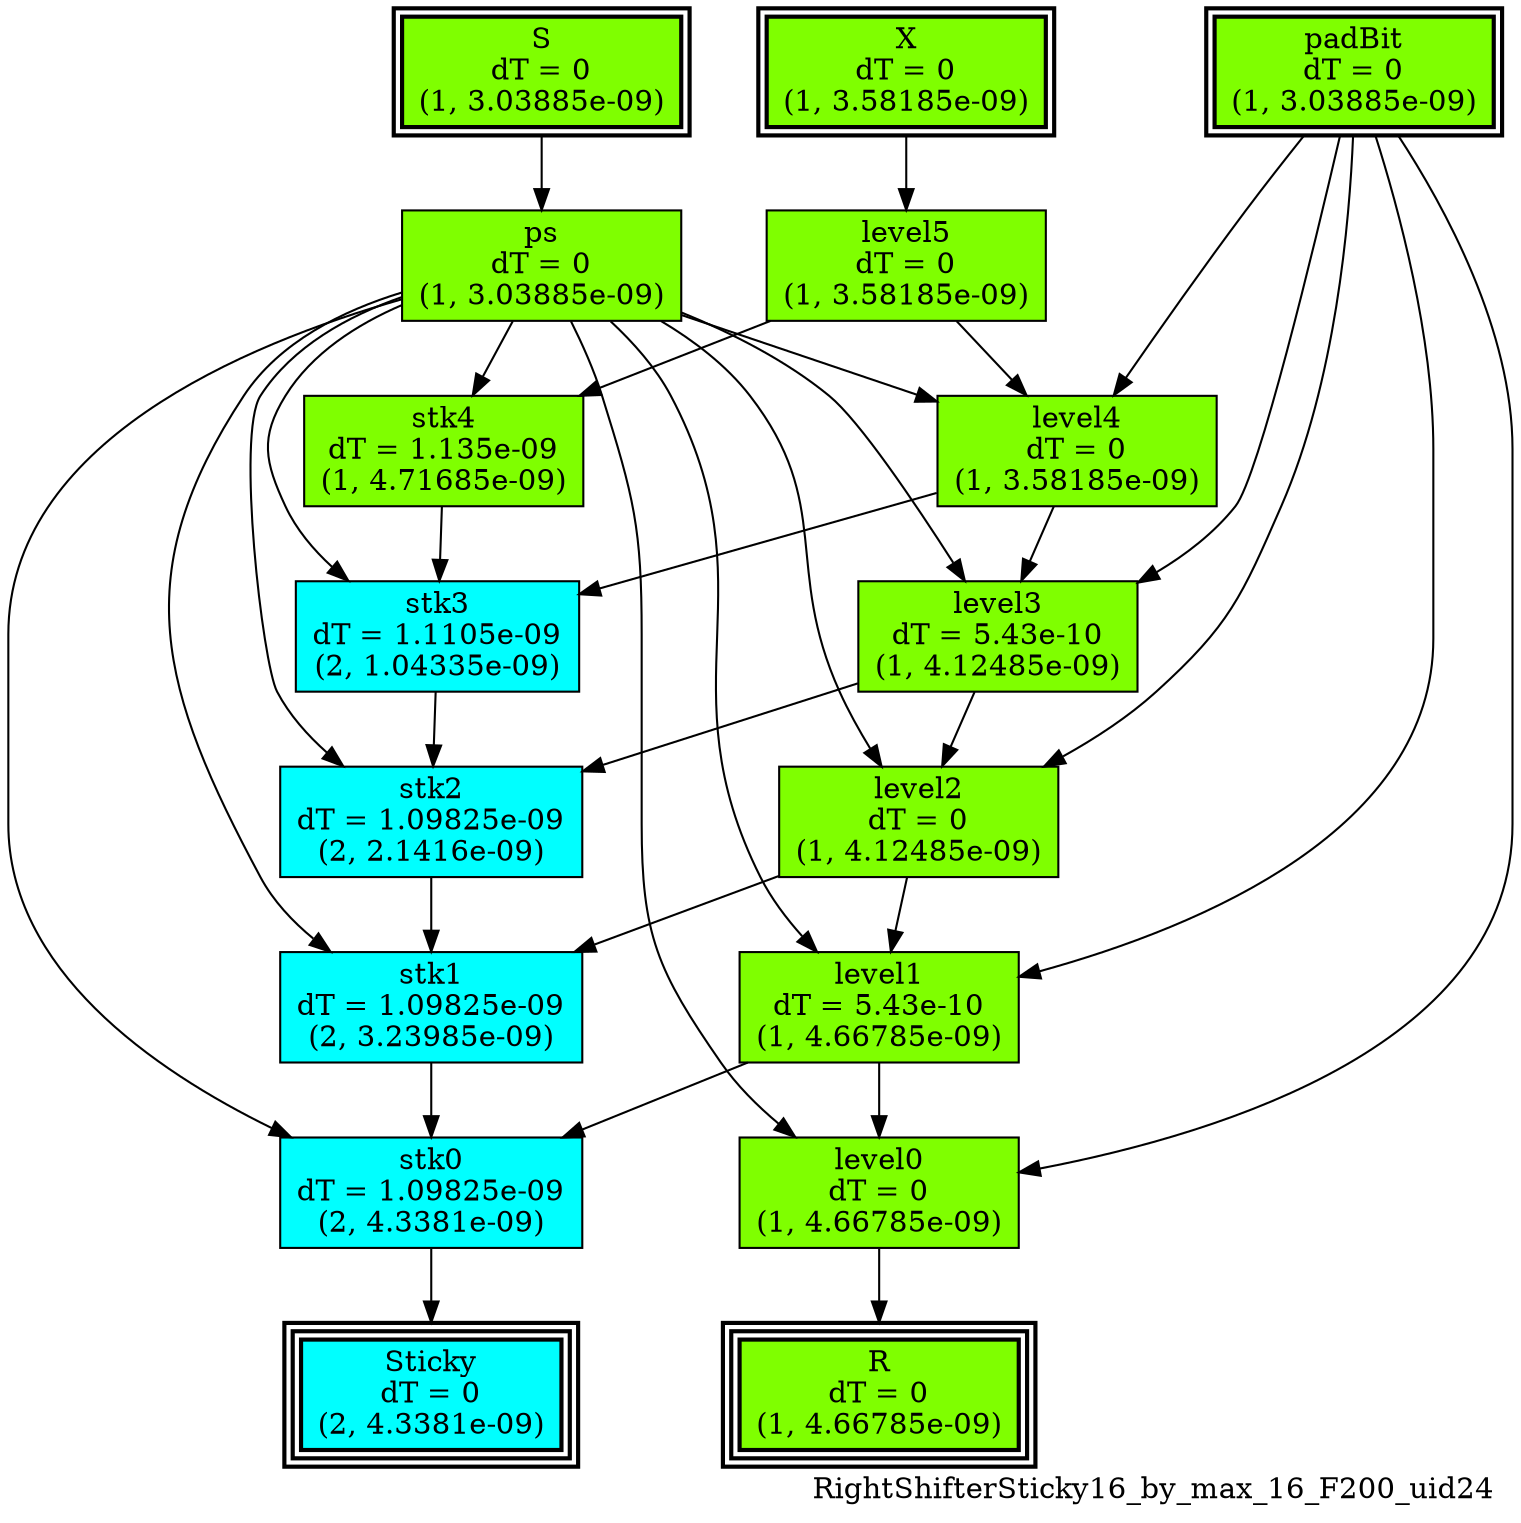 digraph RightShifterSticky16_by_max_16_F200_uid24
{
	//graph drawing options
	label=RightShifterSticky16_by_max_16_F200_uid24;
	labelloc=bottom;
	labeljust=right;
	ratio=auto;
	nodesep=0.25;
	ranksep=0.5;

	//input/output signals of operator RightShifterSticky16_by_max_16_F200_uid24
	X__RightShifterSticky16_by_max_16_F200_uid24 [ label="X\ndT = 0\n(1, 3.58185e-09)", shape=box, color=black, style="bold, filled", fillcolor=chartreuse, peripheries=2 ];
	S__RightShifterSticky16_by_max_16_F200_uid24 [ label="S\ndT = 0\n(1, 3.03885e-09)", shape=box, color=black, style="bold, filled", fillcolor=chartreuse, peripheries=2 ];
	padBit__RightShifterSticky16_by_max_16_F200_uid24 [ label="padBit\ndT = 0\n(1, 3.03885e-09)", shape=box, color=black, style="bold, filled", fillcolor=chartreuse, peripheries=2 ];
	R__RightShifterSticky16_by_max_16_F200_uid24 [ label="R\ndT = 0\n(1, 4.66785e-09)", shape=box, color=black, style="bold, filled", fillcolor=chartreuse, peripheries=3 ];
	Sticky__RightShifterSticky16_by_max_16_F200_uid24 [ label="Sticky\ndT = 0\n(2, 4.3381e-09)", shape=box, color=black, style="bold, filled", fillcolor=cyan, peripheries=3 ];
	{rank=same X__RightShifterSticky16_by_max_16_F200_uid24, S__RightShifterSticky16_by_max_16_F200_uid24, padBit__RightShifterSticky16_by_max_16_F200_uid24};
	{rank=same R__RightShifterSticky16_by_max_16_F200_uid24, Sticky__RightShifterSticky16_by_max_16_F200_uid24};
	//internal signals of operator RightShifterSticky16_by_max_16_F200_uid24
	ps__RightShifterSticky16_by_max_16_F200_uid24 [ label="ps\ndT = 0\n(1, 3.03885e-09)", shape=box, color=black, style=filled, fillcolor=chartreuse, peripheries=1 ];
	level5__RightShifterSticky16_by_max_16_F200_uid24 [ label="level5\ndT = 0\n(1, 3.58185e-09)", shape=box, color=black, style=filled, fillcolor=chartreuse, peripheries=1 ];
	stk4__RightShifterSticky16_by_max_16_F200_uid24 [ label="stk4\ndT = 1.135e-09\n(1, 4.71685e-09)", shape=box, color=black, style=filled, fillcolor=chartreuse, peripheries=1 ];
	level4__RightShifterSticky16_by_max_16_F200_uid24 [ label="level4\ndT = 0\n(1, 3.58185e-09)", shape=box, color=black, style=filled, fillcolor=chartreuse, peripheries=1 ];
	stk3__RightShifterSticky16_by_max_16_F200_uid24 [ label="stk3\ndT = 1.1105e-09\n(2, 1.04335e-09)", shape=box, color=black, style=filled, fillcolor=cyan, peripheries=1 ];
	level3__RightShifterSticky16_by_max_16_F200_uid24 [ label="level3\ndT = 5.43e-10\n(1, 4.12485e-09)", shape=box, color=black, style=filled, fillcolor=chartreuse, peripheries=1 ];
	stk2__RightShifterSticky16_by_max_16_F200_uid24 [ label="stk2\ndT = 1.09825e-09\n(2, 2.1416e-09)", shape=box, color=black, style=filled, fillcolor=cyan, peripheries=1 ];
	level2__RightShifterSticky16_by_max_16_F200_uid24 [ label="level2\ndT = 0\n(1, 4.12485e-09)", shape=box, color=black, style=filled, fillcolor=chartreuse, peripheries=1 ];
	stk1__RightShifterSticky16_by_max_16_F200_uid24 [ label="stk1\ndT = 1.09825e-09\n(2, 3.23985e-09)", shape=box, color=black, style=filled, fillcolor=cyan, peripheries=1 ];
	level1__RightShifterSticky16_by_max_16_F200_uid24 [ label="level1\ndT = 5.43e-10\n(1, 4.66785e-09)", shape=box, color=black, style=filled, fillcolor=chartreuse, peripheries=1 ];
	stk0__RightShifterSticky16_by_max_16_F200_uid24 [ label="stk0\ndT = 1.09825e-09\n(2, 4.3381e-09)", shape=box, color=black, style=filled, fillcolor=cyan, peripheries=1 ];
	level0__RightShifterSticky16_by_max_16_F200_uid24 [ label="level0\ndT = 0\n(1, 4.66785e-09)", shape=box, color=black, style=filled, fillcolor=chartreuse, peripheries=1 ];

	//subcomponents of operator RightShifterSticky16_by_max_16_F200_uid24

	//input and internal signal connections of operator RightShifterSticky16_by_max_16_F200_uid24
	X__RightShifterSticky16_by_max_16_F200_uid24 -> level5__RightShifterSticky16_by_max_16_F200_uid24 [ arrowhead=normal, arrowsize=1.0, arrowtail=normal, color=black, dir=forward  ];
	S__RightShifterSticky16_by_max_16_F200_uid24 -> ps__RightShifterSticky16_by_max_16_F200_uid24 [ arrowhead=normal, arrowsize=1.0, arrowtail=normal, color=black, dir=forward  ];
	padBit__RightShifterSticky16_by_max_16_F200_uid24 -> level4__RightShifterSticky16_by_max_16_F200_uid24 [ arrowhead=normal, arrowsize=1.0, arrowtail=normal, color=black, dir=forward  ];
	padBit__RightShifterSticky16_by_max_16_F200_uid24 -> level3__RightShifterSticky16_by_max_16_F200_uid24 [ arrowhead=normal, arrowsize=1.0, arrowtail=normal, color=black, dir=forward  ];
	padBit__RightShifterSticky16_by_max_16_F200_uid24 -> level2__RightShifterSticky16_by_max_16_F200_uid24 [ arrowhead=normal, arrowsize=1.0, arrowtail=normal, color=black, dir=forward  ];
	padBit__RightShifterSticky16_by_max_16_F200_uid24 -> level1__RightShifterSticky16_by_max_16_F200_uid24 [ arrowhead=normal, arrowsize=1.0, arrowtail=normal, color=black, dir=forward  ];
	padBit__RightShifterSticky16_by_max_16_F200_uid24 -> level0__RightShifterSticky16_by_max_16_F200_uid24 [ arrowhead=normal, arrowsize=1.0, arrowtail=normal, color=black, dir=forward  ];
	ps__RightShifterSticky16_by_max_16_F200_uid24 -> stk4__RightShifterSticky16_by_max_16_F200_uid24 [ arrowhead=normal, arrowsize=1.0, arrowtail=normal, color=black, dir=forward  ];
	ps__RightShifterSticky16_by_max_16_F200_uid24 -> level4__RightShifterSticky16_by_max_16_F200_uid24 [ arrowhead=normal, arrowsize=1.0, arrowtail=normal, color=black, dir=forward  ];
	ps__RightShifterSticky16_by_max_16_F200_uid24 -> stk3__RightShifterSticky16_by_max_16_F200_uid24 [ arrowhead=normal, arrowsize=1.0, arrowtail=normal, color=black, dir=forward  ];
	ps__RightShifterSticky16_by_max_16_F200_uid24 -> level3__RightShifterSticky16_by_max_16_F200_uid24 [ arrowhead=normal, arrowsize=1.0, arrowtail=normal, color=black, dir=forward  ];
	ps__RightShifterSticky16_by_max_16_F200_uid24 -> stk2__RightShifterSticky16_by_max_16_F200_uid24 [ arrowhead=normal, arrowsize=1.0, arrowtail=normal, color=black, dir=forward  ];
	ps__RightShifterSticky16_by_max_16_F200_uid24 -> level2__RightShifterSticky16_by_max_16_F200_uid24 [ arrowhead=normal, arrowsize=1.0, arrowtail=normal, color=black, dir=forward  ];
	ps__RightShifterSticky16_by_max_16_F200_uid24 -> stk1__RightShifterSticky16_by_max_16_F200_uid24 [ arrowhead=normal, arrowsize=1.0, arrowtail=normal, color=black, dir=forward  ];
	ps__RightShifterSticky16_by_max_16_F200_uid24 -> level1__RightShifterSticky16_by_max_16_F200_uid24 [ arrowhead=normal, arrowsize=1.0, arrowtail=normal, color=black, dir=forward  ];
	ps__RightShifterSticky16_by_max_16_F200_uid24 -> stk0__RightShifterSticky16_by_max_16_F200_uid24 [ arrowhead=normal, arrowsize=1.0, arrowtail=normal, color=black, dir=forward  ];
	ps__RightShifterSticky16_by_max_16_F200_uid24 -> level0__RightShifterSticky16_by_max_16_F200_uid24 [ arrowhead=normal, arrowsize=1.0, arrowtail=normal, color=black, dir=forward  ];
	level5__RightShifterSticky16_by_max_16_F200_uid24 -> stk4__RightShifterSticky16_by_max_16_F200_uid24 [ arrowhead=normal, arrowsize=1.0, arrowtail=normal, color=black, dir=forward  ];
	level5__RightShifterSticky16_by_max_16_F200_uid24 -> level4__RightShifterSticky16_by_max_16_F200_uid24 [ arrowhead=normal, arrowsize=1.0, arrowtail=normal, color=black, dir=forward  ];
	stk4__RightShifterSticky16_by_max_16_F200_uid24 -> stk3__RightShifterSticky16_by_max_16_F200_uid24 [ arrowhead=normal, arrowsize=1.0, arrowtail=normal, color=black, dir=forward  ];
	level4__RightShifterSticky16_by_max_16_F200_uid24 -> stk3__RightShifterSticky16_by_max_16_F200_uid24 [ arrowhead=normal, arrowsize=1.0, arrowtail=normal, color=black, dir=forward  ];
	level4__RightShifterSticky16_by_max_16_F200_uid24 -> level3__RightShifterSticky16_by_max_16_F200_uid24 [ arrowhead=normal, arrowsize=1.0, arrowtail=normal, color=black, dir=forward  ];
	stk3__RightShifterSticky16_by_max_16_F200_uid24 -> stk2__RightShifterSticky16_by_max_16_F200_uid24 [ arrowhead=normal, arrowsize=1.0, arrowtail=normal, color=black, dir=forward  ];
	level3__RightShifterSticky16_by_max_16_F200_uid24 -> stk2__RightShifterSticky16_by_max_16_F200_uid24 [ arrowhead=normal, arrowsize=1.0, arrowtail=normal, color=black, dir=forward  ];
	level3__RightShifterSticky16_by_max_16_F200_uid24 -> level2__RightShifterSticky16_by_max_16_F200_uid24 [ arrowhead=normal, arrowsize=1.0, arrowtail=normal, color=black, dir=forward  ];
	stk2__RightShifterSticky16_by_max_16_F200_uid24 -> stk1__RightShifterSticky16_by_max_16_F200_uid24 [ arrowhead=normal, arrowsize=1.0, arrowtail=normal, color=black, dir=forward  ];
	level2__RightShifterSticky16_by_max_16_F200_uid24 -> stk1__RightShifterSticky16_by_max_16_F200_uid24 [ arrowhead=normal, arrowsize=1.0, arrowtail=normal, color=black, dir=forward  ];
	level2__RightShifterSticky16_by_max_16_F200_uid24 -> level1__RightShifterSticky16_by_max_16_F200_uid24 [ arrowhead=normal, arrowsize=1.0, arrowtail=normal, color=black, dir=forward  ];
	stk1__RightShifterSticky16_by_max_16_F200_uid24 -> stk0__RightShifterSticky16_by_max_16_F200_uid24 [ arrowhead=normal, arrowsize=1.0, arrowtail=normal, color=black, dir=forward  ];
	level1__RightShifterSticky16_by_max_16_F200_uid24 -> stk0__RightShifterSticky16_by_max_16_F200_uid24 [ arrowhead=normal, arrowsize=1.0, arrowtail=normal, color=black, dir=forward  ];
	level1__RightShifterSticky16_by_max_16_F200_uid24 -> level0__RightShifterSticky16_by_max_16_F200_uid24 [ arrowhead=normal, arrowsize=1.0, arrowtail=normal, color=black, dir=forward  ];
	stk0__RightShifterSticky16_by_max_16_F200_uid24 -> Sticky__RightShifterSticky16_by_max_16_F200_uid24 [ arrowhead=normal, arrowsize=1.0, arrowtail=normal, color=black, dir=forward  ];
	level0__RightShifterSticky16_by_max_16_F200_uid24 -> R__RightShifterSticky16_by_max_16_F200_uid24 [ arrowhead=normal, arrowsize=1.0, arrowtail=normal, color=black, dir=forward  ];
}

